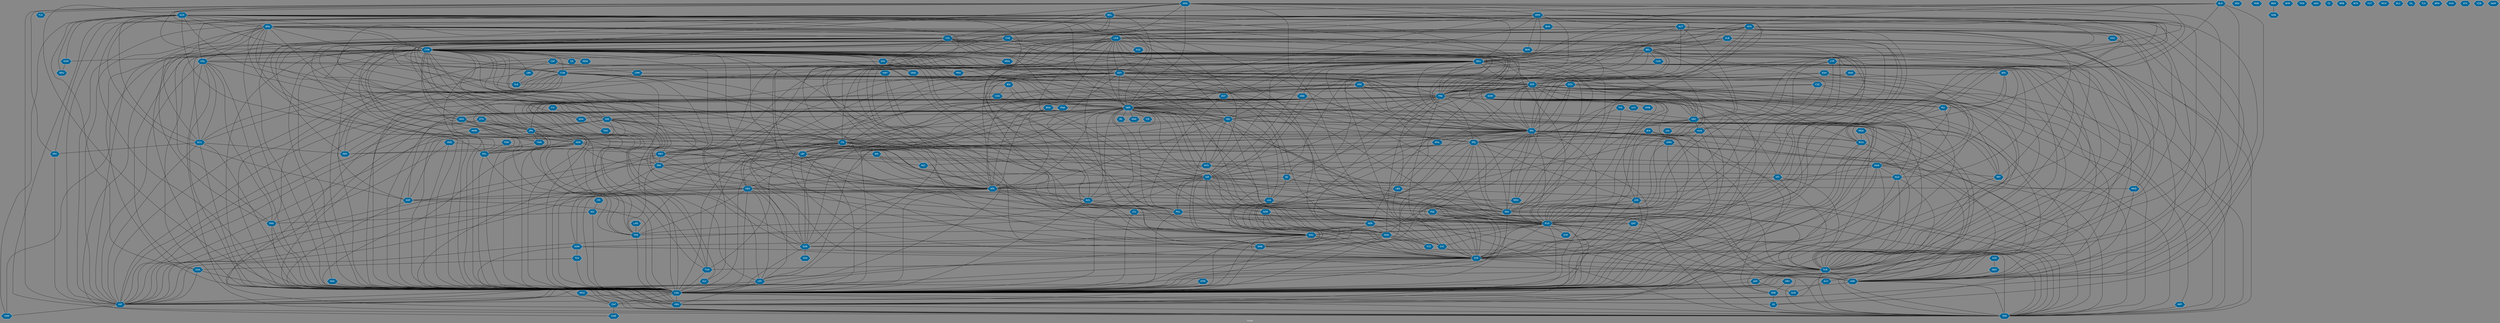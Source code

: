 // Countries together in item graph
graph {
	graph [bgcolor="#888888" fontcolor=white fontsize=12 label="Graph" outputorder=edgesfirst overlap=prism]
	node [color=white fillcolor="#006699" fontcolor=white fontname=Helvetica shape=hexagon style=filled]
	edge [arrowhead=open color=black fontcolor=white fontname=Courier fontsize=12]
		GRC [label=GRC]
		IDN [label=IDN]
		CHN [label=CHN]
		DEU [label=DEU]
		UKR [label=UKR]
		RUS [label=RUS]
		POL [label=POL]
		AFG [label=AFG]
		TUR [label=TUR]
		ARM [label=ARM]
		VAT [label=VAT]
		USA [label=USA]
		BIH [label=BIH]
		ISR [label=ISR]
		PSE [label=PSE]
		CUB [label=CUB]
		VEN [label=VEN]
		ESP [label=ESP]
		IRN [label=IRN]
		SAU [label=SAU]
		SYR [label=SYR]
		NGA [label=NGA]
		PAN [label=PAN]
		IRQ [label=IRQ]
		BGD [label=BGD]
		ITA [label=ITA]
		FRA [label=FRA]
		GBR [label=GBR]
		KEN [label=KEN]
		SOM [label=SOM]
		XK [label=XK]
		NPL [label=NPL]
		YEM [label=YEM]
		COL [label=COL]
		CAN [label=CAN]
		NLD [label=NLD]
		SEN [label=SEN]
		BEL [label=BEL]
		EGY [label=EGY]
		PAK [label=PAK]
		MAR [label=MAR]
		VNM [label=VNM]
		AUS [label=AUS]
		BOL [label=BOL]
		CHL [label=CHL]
		NER [label=NER]
		IND [label=IND]
		ESH [label=ESH]
		NZL [label=NZL]
		BRA [label=BRA]
		MEX [label=MEX]
		ZAF [label=ZAF]
		TUN [label=TUN]
		MNE [label=MNE]
		MMR [label=MMR]
		CYP [label=CYP]
		FIN [label=FIN]
		ECU [label=ECU]
		THA [label=THA]
		LBY [label=LBY]
		PHL [label=PHL]
		ARG [label=ARG]
		LBN [label=LBN]
		JPN [label=JPN]
		AUT [label=AUT]
		AZE [label=AZE]
		CHE [label=CHE]
		MNG [label=MNG]
		QAT [label=QAT]
		URY [label=URY]
		UGA [label=UGA]
		ROU [label=ROU]
		RWA [label=RWA]
		SSD [label=SSD]
		SDN [label=SDN]
		HTI [label=HTI]
		HKG [label=HKG]
		SGP [label=SGP]
		LTU [label=LTU]
		MLT [label=MLT]
		KOR [label=KOR]
		HUN [label=HUN]
		LKA [label=LKA]
		PRK [label=PRK]
		DZA [label=DZA]
		GTM [label=GTM]
		GAB [label=GAB]
		LAO [label=LAO]
		JAM [label=JAM]
		KHM [label=KHM]
		HND [label=HND]
		DNK [label=DNK]
		MYS [label=MYS]
		DOM [label=DOM]
		SLV [label=SLV]
		LBR [label=LBR]
		BHR [label=BHR]
		BDI [label=BDI]
		SLE [label=SLE]
		TZA [label=TZA]
		GHA [label=GHA]
		SRB [label=SRB]
		CZE [label=CZE]
		MKD [label=MKD]
		MHL [label=MHL]
		MLI [label=MLI]
		EST [label=EST]
		ZWE [label=ZWE]
		TCD [label=TCD]
		KAZ [label=KAZ]
		COG [label=COG]
		SVK [label=SVK]
		TKM [label=TKM]
		NOR [label=NOR]
		BFA [label=BFA]
		PER [label=PER]
		MDV [label=MDV]
		GIN [label=GIN]
		TWN [label=TWN]
		ARE [label=ARE]
		BLR [label=BLR]
		BGR [label=BGR]
		PRT [label=PRT]
		IRL [label=IRL]
		NIC [label=NIC]
		CRI [label=CRI]
		GUY [label=GUY]
		CAF [label=CAF]
		TGO [label=TGO]
		ETH [label=ETH]
		NRU [label=NRU]
		ERI [label=ERI]
		JOR [label=JOR]
		CIV [label=CIV]
		OMN [label=OMN]
		GNQ [label=GNQ]
		PRY [label=PRY]
		SYC [label=SYC]
		HRV [label=HRV]
		AGO [label=AGO]
		MAC [label=MAC]
		FJI [label=FJI]
		MWI [label=MWI]
		GEO [label=GEO]
		ALB [label=ALB]
		KWT [label=KWT]
		SWE [label=SWE]
		AND [label=AND]
		BRB [label=BRB]
		BTN [label=BTN]
		CMR [label=CMR]
		MOZ [label=MOZ]
		DJI [label=DJI]
		PNG [label=PNG]
		MDA [label=MDA]
		TJK [label=TJK]
		SUR [label=SUR]
		VUT [label=VUT]
		MDG [label=MDG]
		BHS [label=BHS]
		BEN [label=BEN]
		MCO [label=MCO]
		BLZ [label=BLZ]
		ISL [label=ISL]
		TLS [label=TLS]
		LUX [label=LUX]
		COD [label=COD]
		BRN [label=BRN]
		GMB [label=GMB]
		KGZ [label=KGZ]
		LVA [label=LVA]
		SVN [label=SVN]
		MRT [label=MRT]
		ATG [label=ATG]
		UZB [label=UZB]
		FLK [label=FLK]
		NAM [label=NAM]
		VIR [label=VIR]
		FSM [label=FSM]
			CHL -- ITA [weight=2]
			DEU -- ITA [weight=1]
			GBR -- UKR [weight=5]
			IDN -- MMR [weight=1]
			COL -- VAT [weight=6]
			FRA -- NLD [weight=26]
			USA -- VAT [weight=38]
			ETH -- LBY [weight=39]
			CHN -- NPL [weight=50]
			FRA -- IRN [weight=20]
			AUT -- TUR [weight=8]
			COL -- ECU [weight=1]
			ARG -- USA [weight=8]
			BRA -- ESP [weight=7]
			NIC -- RUS [weight=3]
			THA -- USA [weight=6]
			BEL -- MKD [weight=1]
			CAN -- GBR [weight=9]
			HKG -- ZAF [weight=1]
			EGY -- GRC [weight=2]
			ARM -- CAN [weight=1]
			BFA -- DZA [weight=2]
			GBR -- ISR [weight=1]
			ESP -- ROU [weight=1]
			CHN -- MEX [weight=3]
			COL -- VEN [weight=3]
			ARG -- TUR [weight=3]
			AUS -- FRA [weight=6]
			PRT -- TUR [weight=3]
			BEL -- GRC [weight=1]
			JPN -- PHL [weight=1]
			CHN -- ZWE [weight=1]
			AFG -- ROU [weight=1]
			ARE -- YEM [weight=8]
			ARG -- NPL [weight=6]
			LBY -- USA [weight=7]
			COG -- RWA [weight=7]
			ARG -- DEU [weight=1]
			ARM -- ESP [weight=1]
			FRA -- YEM [weight=2]
			GBR -- VIR [weight=2]
			USA -- YEM [weight=53]
			ARE -- SRB [weight=1]
			JPN -- TWN [weight=8]
			MAR -- TUR [weight=1]
			LAO -- THA [weight=1]
			BOL -- FRA [weight=1]
			IDN -- PAK [weight=7]
			VAT -- VNM [weight=1]
			DEU -- POL [weight=7]
			MEX -- PRK [weight=12]
			CAF -- FRA [weight=12]
			ROU -- USA [weight=4]
			KOR -- PRK [weight=14]
			CHL -- SYC [weight=1]
			NGA -- USA [weight=17]
			BFA -- MLI [weight=5]
			KOR -- USA [weight=24]
			LBY -- SYR [weight=1]
			DEU -- SWE [weight=1]
			MDA -- ROU [weight=1]
			EGY -- YEM [weight=8]
			DOM -- GBR [weight=2]
			CHE -- CHN [weight=3]
			ESP -- HTI [weight=1]
			CHN -- IDN [weight=37]
			AFG -- SAU [weight=1]
			ARG -- PRY [weight=1]
			FRA -- LBY [weight=1]
			HUN -- USA [weight=3]
			AUS -- SGP [weight=1]
			CHN -- IND [weight=27]
			CUB -- ESP [weight=3]
			CHN -- SWE [weight=1]
			ISR -- THA [weight=3]
			AUS -- IRQ [weight=7]
			ITA -- PAK [weight=9]
			NLD -- UKR [weight=2]
			MAR -- NGA [weight=1]
			CAN -- CHN [weight=8]
			GBR -- IND [weight=17]
			BGD -- YEM [weight=2]
			BFA -- ROU [weight=7]
			ARG -- FRA [weight=1]
			LBN -- SYR [weight=6]
			ESP -- SYR [weight=5]
			CHN -- FRA [weight=11]
			CUB -- VAT [weight=55]
			IDN -- NGA [weight=6]
			AUS -- SLE [weight=1]
			BGR -- USA [weight=1]
			IRN -- SYR [weight=18]
			BOL -- VAT [weight=21]
			ESP -- RUS [weight=1]
			KEN -- USA [weight=12]
			CHL -- VAT [weight=3]
			SLV -- USA [weight=4]
			CHL -- MEX [weight=3]
			ARE -- JPN [weight=1]
			AUS -- GBR [weight=24]
			NPL -- SGP [weight=1]
			GBR -- SDN [weight=5]
			IRN -- RUS [weight=124]
			AUT -- ITA [weight=1]
			USA -- ZAF [weight=2]
			DZA -- IRN [weight=2]
			ARE -- IRN [weight=5]
			IND -- NGA [weight=1]
			ALB -- BEL [weight=1]
			CAF -- KEN [weight=2]
			HTI -- TUR [weight=1]
			CAN -- IDN [weight=6]
			SYR -- URY [weight=3]
			EGY -- MEX [weight=1]
			ALB -- MKD [weight=3]
			GBR -- SWE [weight=3]
			CHL -- NPL [weight=21]
			FRA -- GMB [weight=1]
			CAN -- HKG [weight=1]
			SWE -- USA [weight=2]
			HTI -- USA [weight=4]
			CHN -- ITA [weight=1]
			CHE -- JPN [weight=2]
			NLD -- USA [weight=2]
			KEN -- URY [weight=1]
			FRA -- SYR [weight=21]
			MEX -- USA [weight=35]
			IRN -- VEN [weight=2]
			CHN -- MNG [weight=5]
			CAN -- CUB [weight=1]
			FRA -- LUX [weight=3]
			AND -- VEN [weight=2]
			CAN -- FRA [weight=2]
			ITA -- NPL [weight=1]
			EGY -- IRN [weight=1]
			FRA -- TWN [weight=1]
			FRA -- RUS [weight=28]
			DZA -- YEM [weight=1]
			LKA -- YEM [weight=3]
			DNK -- ISR [weight=1]
			AUT -- UKR [weight=2]
			IRN -- ROU [weight=1]
			CMR -- USA [weight=1]
			NPL -- VEN [weight=8]
			POL -- RUS [weight=45]
			BGD -- LBY [weight=3]
			CHL -- RUS [weight=3]
			FIN -- GRC [weight=3]
			RUS -- SYC [weight=2]
			GBR -- USA [weight=20]
			GBR -- ZAF [weight=1]
			SYR -- TUN [weight=7]
			GIN -- LBR [weight=2]
			AFG -- SYR [weight=1]
			AUS -- NPL [weight=10]
			ISR -- SYR [weight=22]
			AUT -- KAZ [weight=4]
			SYR -- USA [weight=9]
			ARM -- URY [weight=1]
			ALB -- DEU [weight=1]
			BEL -- NPL [weight=14]
			CUB -- FRA [weight=7]
			IRN -- PRK [weight=3]
			DEU -- ECU [weight=1]
			PRK -- SYC [weight=2]
			COG -- USA [weight=1]
			MAR -- PRT [weight=2]
			IRQ -- USA [weight=56]
			CHN -- IRN [weight=11]
			TZA -- USA [weight=2]
			GIN -- GNQ [weight=2]
			IDN -- NZL [weight=1]
			BOL -- HUN [weight=1]
			BEL -- DEU [weight=1]
			RUS -- SVK [weight=1]
			BRA -- COL [weight=2]
			HUN -- POL [weight=1]
			ARG -- GBR [weight=29]
			CHE -- USA [weight=1]
			MOZ -- ZAF [weight=4]
			IDN -- SDN [weight=3]
			CHE -- DEU [weight=1]
			BLR -- DEU [weight=3]
			RUS -- VAT [weight=1]
			BLR -- BOL [weight=1]
			MMR -- THA [weight=1]
			JPN -- UKR [weight=1]
			CAN -- MEX [weight=2]
			AUS -- PHL [weight=2]
			RUS -- VEN [weight=3]
			ISR -- NOR [weight=1]
			USA -- VEN [weight=73]
			AUT -- USA [weight=2]
			FRA -- NGA [weight=1]
			MDA -- UKR [weight=1]
			COL -- USA [weight=8]
			POL -- UKR [weight=2]
			CHN -- MYS [weight=7]
			ESH -- ESP [weight=1]
			CHN -- YEM [weight=22]
			PRK -- RUS [weight=16]
			FRA -- POL [weight=5]
			FRA -- RWA [weight=7]
			EGY -- TUR [weight=4]
			AZE -- GEO [weight=1]
			NPL -- USA [weight=31]
			IND -- NPL [weight=45]
			AUS -- VNM [weight=2]
			NGA -- YEM [weight=1]
			UGA -- VAT [weight=1]
			KWT -- SYR [weight=1]
			CHN -- PRK [weight=11]
			CUB -- MEX [weight=2]
			CUB -- PAN [weight=67]
			PHL -- THA [weight=1]
			MEX -- VEN [weight=1]
			BOL -- ECU [weight=10]
			CAN -- USA [weight=15]
			BRA -- RUS [weight=1]
			GBR -- YEM [weight=3]
			URY -- USA [weight=16]
			SAU -- SWE [weight=5]
			CHN -- TUR [weight=3]
			CHN -- SAU [weight=4]
			ARE -- NPL [weight=1]
			ISR -- PSE [weight=171]
			ARE -- FRA [weight=3]
			FRA -- MAR [weight=4]
			ERI -- ISR [weight=1]
			FRA -- IND [weight=29]
			AFG -- FRA [weight=1]
			CAN -- RUS [weight=3]
			CHN -- JAM [weight=3]
			ARG -- ARM [weight=3]
			AFG -- CHE [weight=1]
			ITA -- KEN [weight=1]
			HRV -- SRB [weight=7]
			EST -- RUS [weight=1]
			NGA -- SYC [weight=2]
			CAN -- SYR [weight=4]
			CAF -- USA [weight=1]
			ISR -- UKR [weight=4]
			ITA -- MLT [weight=7]
			BOL -- CUB [weight=3]
			CHN -- GIN [weight=2]
			TUR -- USA [weight=6]
			FRA -- MLI [weight=31]
			GBR -- VAT [weight=1]
			DEU -- ESP [weight=4]
			ISR -- LBN [weight=5]
			CUB -- JAM [weight=3]
			JAM -- SUR [weight=3]
			CUB -- RUS [weight=5]
			CHL -- PER [weight=3]
			ITA -- MAR [weight=1]
			EGY -- JOR [weight=1]
			COL -- CUB [weight=5]
			MAR -- NLD [weight=2]
			AUS -- USA [weight=11]
			ESP -- TUR [weight=4]
			KEN -- LKA [weight=2]
			KEN -- THA [weight=3]
			DNK -- IRN [weight=1]
			ALB -- XK [weight=3]
			DOM -- USA [weight=2]
			COG -- TCD [weight=1]
			SAU -- SYR [weight=1]
			GBR -- HKG [weight=16]
			CHN -- SDN [weight=1]
			SWE -- VAT [weight=2]
			GBR -- LBY [weight=3]
			CHN -- GNQ [weight=2]
			AFG -- PAK [weight=6]
			IRQ -- RUS [weight=2]
			IDN -- JPN [weight=13]
			JPN -- PRK [weight=2]
			BLR -- UKR [weight=6]
			DEU -- EGY [weight=1]
			IRN -- KOR [weight=2]
			CHN -- JPN [weight=101]
			CHN -- VEN [weight=3]
			MDV -- PAK [weight=1]
			IRQ -- SAU [weight=7]
			IRQ -- SYR [weight=66]
			CHN -- NZL [weight=3]
			BLR -- CHN [weight=2]
			ISR -- USA [weight=49]
			DEU -- GRC [weight=46]
			GIN -- SLE [weight=2]
			CHL -- GBR [weight=1]
			GBR -- RUS [weight=21]
			KEN -- SOM [weight=98]
			ARM -- VAT [weight=88]
			MYS -- UKR [weight=2]
			CHL -- USA [weight=5]
			AUS -- IDN [weight=78]
			DZA -- MLI [weight=4]
			POL -- USA [weight=23]
			KOR -- YEM [weight=1]
			BOL -- USA [weight=13]
			ECU -- VAT [weight=12]
			GBR -- SYR [weight=39]
			GBR -- IDN [weight=2]
			GIN -- PNG [weight=10]
			CHN -- THA [weight=4]
			HND -- USA [weight=2]
			CAN -- RWA [weight=1]
			IND -- PAK [weight=44]
			FRA -- ITA [weight=3]
			CHN -- KEN [weight=5]
			ETH -- VAT [weight=6]
			CHN -- LKA [weight=6]
			IND -- LKA [weight=1]
			PAN -- VEN [weight=11]
			ESP -- FRA [weight=6]
			LBY -- MAR [weight=6]
			BRA -- ITA [weight=1]
			DEU -- MAR [weight=1]
			TUR -- UKR [weight=3]
			AFG -- IRN [weight=5]
			CHN -- MMR [weight=11]
			CHN -- MDV [weight=1]
			ARG -- CHL [weight=14]
			CHN -- SGP [weight=2]
			EGY -- SDN [weight=2]
			KWT -- SLE [weight=1]
			BOL -- GBR [weight=1]
			COL -- PAN [weight=4]
			LBY -- MLT [weight=1]
			FRA -- SDN [weight=4]
			GBR -- SAU [weight=2]
			MLI -- ROU [weight=5]
			JOR -- USA [weight=2]
			ARM -- SYR [weight=1]
			IRN -- TUR [weight=21]
			ITA -- SDN [weight=2]
			IRN -- SAU [weight=94]
			GTM -- USA [weight=2]
			CHN -- NGA [weight=3]
			FRA -- LBN [weight=8]
			UKR -- YEM [weight=1]
			PRK -- THA [weight=1]
			ROU -- TUR [weight=1]
			BDI -- USA [weight=3]
			FRA -- NPL [weight=30]
			LKA -- USA [weight=1]
			NGA -- TCD [weight=3]
			ESH -- FRA [weight=1]
			JOR -- PSE [weight=1]
			SDN -- USA [weight=2]
			KWT -- SAU [weight=1]
			ISR -- RUS [weight=16]
			BRA -- KOR [weight=2]
			AUS -- IRN [weight=11]
			BOL -- IRN [weight=3]
			FRA -- IRQ [weight=5]
			GBR -- NZL [weight=4]
			IND -- ITA [weight=2]
			IRN -- MDV [weight=1]
			EGY -- NGA [weight=6]
			ESP -- LBY [weight=15]
			NER -- NGA [weight=3]
			ARG -- BRA [weight=2]
			IRN -- OMN [weight=5]
			DEU -- DNK [weight=1]
			JPN -- KOR [weight=19]
			ITA -- LBY [weight=50]
			FRA -- VAT [weight=23]
			EGY -- NPL [weight=1]
			FRA -- TUR [weight=1]
			IRQ -- YEM [weight=5]
			DZA -- IRQ [weight=1]
			BEL -- SYR [weight=2]
			MDA -- RUS [weight=3]
			IRQ -- SWE [weight=3]
			BEN -- GAB [weight=2]
			SAU -- SOM [weight=2]
			NPL -- PAK [weight=2]
			FRA -- QAT [weight=12]
			IND -- YEM [weight=15]
			BEL -- RUS [weight=1]
			NIC -- PAN [weight=1]
			CUB -- USA [weight=495]
			FIN -- RUS [weight=8]
			PAN -- USA [weight=61]
			SRB -- XK [weight=7]
			LBR -- SLE [weight=2]
			DEU -- IND [weight=2]
			RUS -- YEM [weight=29]
			GRC -- MLT [weight=2]
			NGA -- SYR [weight=1]
			PAK -- TUR [weight=5]
			CYP -- GRC [weight=9]
			SYC -- SYR [weight=1]
			FRA -- UKR [weight=10]
			ESP -- LBN [weight=4]
			IDN -- SAU [weight=2]
			ESP -- NER [weight=1]
			CAN -- NGA [weight=3]
			CRI -- NIC [weight=9]
			CHN -- HKG [weight=24]
			HKG -- USA [weight=1]
			FRA -- IDN [weight=38]
			SYR -- TUR [weight=36]
			CHN -- MAC [weight=2]
			QAT -- TUR [weight=2]
			EST -- POL [weight=3]
			EGY -- ITA [weight=1]
			SAU -- YEM [weight=358]
			LBY -- SDN [weight=2]
			AUT -- GRC [weight=1]
			CHE -- SYR [weight=6]
			ARM -- TUR [weight=128]
			BIH -- SRB [weight=7]
			AND -- ESP [weight=1]
			GBR -- ROU [weight=1]
			AFG -- GBR [weight=1]
			MLI -- NLD [weight=27]
			ESH -- MAR [weight=4]
			DEU -- GBR [weight=3]
			CUB -- ECU [weight=4]
			GBR -- PRT [weight=3]
			ARG -- ESP [weight=6]
			KOR -- RUS [weight=2]
			BRA -- USA [weight=11]
			DEU -- NPL [weight=1]
			ARG -- VAT [weight=17]
			BHS -- HTI [weight=1]
			IRN -- UKR [weight=1]
			ESP -- IND [weight=4]
			CHN -- DEU [weight=1]
			OMN -- PAK [weight=1]
			ITA -- NER [weight=2]
			SAU -- TUR [weight=8]
			LBR -- USA [weight=2]
			FRA -- JOR [weight=3]
			FRA -- VEN [weight=1]
			CHN -- ISR [weight=2]
			CAN -- JPN [weight=8]
			ETH -- USA [weight=4]
			JOR -- SYR [weight=23]
			HND -- PAN [weight=1]
			CZE -- USA [weight=4]
			CHN -- UGA [weight=1]
			ETH -- JPN [weight=1]
			BLR -- FRA [weight=1]
			CUB -- IRN [weight=5]
			ARM -- ISR [weight=6]
			PRK -- USA [weight=10]
			HKG -- NPL [weight=1]
			ARG -- CHN [weight=2]
			PAK -- YEM [weight=82]
			ARM -- DEU [weight=28]
			ARE -- USA [weight=8]
			COG -- THA [weight=1]
			IRQ -- LBY [weight=1]
			CYP -- RUS [weight=1]
			AUS -- EGY [weight=1]
			CAN -- NPL [weight=9]
			BRA -- VAT [weight=1]
			DEU -- GUY [weight=1]
			BOL -- COL [weight=16]
			BOL -- PRY [weight=1]
			QAT -- USA [weight=1]
			ARM -- RUS [weight=8]
			CHN -- EGY [weight=2]
			HUN -- IRQ [weight=2]
			TUR -- YEM [weight=17]
			FRA -- NER [weight=1]
			CZE -- IRQ [weight=1]
			IND -- USA [weight=22]
			IRN -- SDN [weight=1]
			EGY -- KEN [weight=1]
			CHN -- TWN [weight=23]
			AUT -- CHE [weight=1]
			KOR -- THA [weight=1]
			COL -- YEM [weight=1]
			DZA -- FRA [weight=4]
			GBR -- PAK [weight=3]
			RUS -- TUR [weight=7]
			EGY -- USA [weight=29]
			CHL -- CHN [weight=2]
			HKG -- PHL [weight=1]
			LBN -- YEM [weight=1]
			GBR -- IRL [weight=3]
			IRQ -- SYC [weight=1]
			IRQ -- PAK [weight=1]
			BEL -- CUB [weight=1]
			KOR -- LBY [weight=21]
			CAN -- PHL [weight=1]
			HND -- MEX [weight=1]
			FRA -- MEX [weight=1]
			ZAF -- ZWE [weight=4]
			CAF -- CMR [weight=2]
			DEU -- EST [weight=3]
			FRA -- GRC [weight=3]
			IRN -- PSE [weight=1]
			JOR -- YEM [weight=3]
			IRN -- YEM [weight=186]
			CAN -- MNG [weight=1]
			SOM -- SYR [weight=1]
			TUN -- USA [weight=3]
			AUS -- NRU [weight=2]
			KOR -- TUN [weight=1]
			BGR -- TUR [weight=2]
			MEX -- SYR [weight=2]
			FRA -- USA [weight=24]
			CIV -- GHA [weight=6]
			JAM -- USA [weight=17]
			ECU -- PER [weight=1]
			FRA -- GBR [weight=18]
			ITA -- TUR [weight=3]
			GEO -- UKR [weight=1]
			IRN -- IRQ [weight=12]
			GRC -- ITA [weight=1]
			SWE -- SYR [weight=8]
			ECU -- PRY [weight=1]
			CZE -- FRA [weight=3]
			EGY -- ESP [weight=1]
			BDI -- COG [weight=1]
			BHS -- CAN [weight=1]
			NPL -- URY [weight=1]
			GBR -- NPL [weight=46]
			TWN -- USA [weight=6]
			CHN -- MDG [weight=1]
			CHL -- VEN [weight=6]
			ARM -- CYP [weight=2]
			AFG -- IND [weight=11]
			DEU -- NLD [weight=3]
			IDN -- PHL [weight=13]
			NIC -- USA [weight=2]
			BOL -- UKR [weight=2]
			NZL -- USA [weight=2]
			CHL -- KOR [weight=2]
			IRQ -- JOR [weight=10]
			PAK -- RUS [weight=3]
			CHN -- PHL [weight=38]
			KEN -- SYR [weight=3]
			ETH -- ISR [weight=3]
			GBR -- NOR [weight=1]
			RUS -- UKR [weight=190]
			ITA -- USA [weight=38]
			ESP -- PRT [weight=3]
			IRN -- USA [weight=331]
			GRC -- USA [weight=13]
			GBR -- POL [weight=4]
			QAT -- SAU [weight=2]
			TZA -- UGA [weight=1]
			NLD -- NPL [weight=3]
			ESP -- USA [weight=3]
			DJI -- YEM [weight=6]
			CHN -- KOR [weight=7]
			HTI -- NPL [weight=1]
			CZE -- UKR [weight=1]
			ARM -- FRA [weight=7]
			BEL -- UKR [weight=1]
			SGP -- USA [weight=1]
			CYP -- HUN [weight=1]
			BGD -- IND [weight=2]
			AUS -- UGA [weight=2]
			CMR -- ESP [weight=1]
			ARM -- BGR [weight=3]
			DEU -- UKR [weight=29]
			PSE -- RUS [weight=1]
			EGY -- SAU [weight=6]
			GHA -- TGO [weight=1]
			OMN -- YEM [weight=2]
			IDN -- NPL [weight=2]
			HKG -- JPN [weight=1]
			MAR -- USA [weight=4]
			CHN -- LBR [weight=1]
			PSE -- QAT [weight=2]
			NPL -- VAT [weight=8]
			CAN -- UKR [weight=10]
			SYR -- YEM [weight=1]
			PSE -- SYR [weight=41]
			CHN -- TJK [weight=1]
			IRQ -- KEN [weight=3]
			HUN -- RUS [weight=1]
			CAN -- PNG [weight=2]
			BLR -- USA [weight=1]
			CHL -- PAN [weight=1]
			ARG -- SYC [weight=1]
			ITA -- PER [weight=1]
			DEU -- TUR [weight=12]
			NOR -- USA [weight=1]
			ROU -- SYR [weight=1]
			RUS -- THA [weight=1]
			GBR -- MWI [weight=1]
			ARM -- GBR [weight=2]
			ISR -- MKD [weight=1]
			RUS -- USA [weight=98]
			CHN -- DJI [weight=2]
			GBR -- NGA [weight=2]
			BRA -- VEN [weight=3]
			CHL -- HTI [weight=3]
			BRA -- CHN [weight=5]
			AUS -- CHN [weight=11]
			CHN -- PAK [weight=94]
			ARG -- CUB [weight=2]
			IRQ -- VAT [weight=5]
			AUS -- MDV [weight=1]
			ECU -- VEN [weight=1]
			PSE -- YEM [weight=1]
			NER -- TCD [weight=7]
			CUB -- SWE [weight=1]
			IRN -- VAT [weight=4]
			CHE -- FRA [weight=5]
			BRA -- IND [weight=4]
			COL -- ESP [weight=1]
			GBR -- IRN [weight=11]
			BRA -- CUB [weight=1]
			ARM -- UKR [weight=1]
			SYR -- VAT [weight=5]
			BEL -- COD [weight=1]
			ERI -- NPL [weight=1]
			LTU -- RUS [weight=4]
			FSM -- PHL [weight=1]
			CHE -- TUN [weight=1]
			BRA -- ECU [weight=1]
			GBR -- PSE [weight=1]
			IND -- SGP [weight=2]
			LBY -- VAT [weight=3]
			GBR -- GHA [weight=2]
			LBY -- TUN [weight=5]
			CYP -- TUR [weight=24]
			MYS -- USA [weight=6]
			GBR -- KEN [weight=1]
			NZL -- PSE [weight=1]
			AUT -- DEU [weight=1]
			ALB -- SYR [weight=1]
			SDN -- SSD [weight=11]
			ISR -- POL [weight=2]
			EGY -- PAK [weight=3]
			IND -- MYS [weight=1]
			AFG -- USA [weight=17]
			ARG -- RUS [weight=14]
			GUY -- SUR [weight=2]
			TUR -- VAT [weight=60]
			AFG -- YEM [weight=1]
			LTU -- USA [weight=4]
			CHN -- POL [weight=1]
			BIH -- IRQ [weight=1]
			BOL -- URY [weight=1]
			KAZ -- UKR [weight=2]
			IRN -- ISR [weight=187]
			BEL -- FRA [weight=7]
			CHL -- URY [weight=1]
			NOR -- YEM [weight=1]
			ESP -- IRN [weight=1]
			FIN -- SWE [weight=4]
			CHL -- IRN [weight=1]
			CAN -- IND [weight=14]
			CUB -- SLE [weight=1]
			AUT -- IRN [weight=16]
			GBR -- THA [weight=1]
			DEU -- SYR [weight=1]
			ECU -- USA [weight=8]
			CHN -- GRC [weight=4]
			AUS -- KHM [weight=8]
			POL -- VAT [weight=1]
			ALB -- ISR [weight=1]
			DEU -- YEM [weight=1]
			IND -- SAU [weight=1]
			BEL -- ISR [weight=5]
			MHL -- USA [weight=1]
			DEU -- DJI [weight=1]
			ARE -- PAK [weight=1]
			DEU -- RUS [weight=34]
			JPN -- USA [weight=115]
			CHN -- USA [weight=143]
			DEU -- LTU [weight=1]
			JPN -- VAT [weight=1]
			GRC -- TUR [weight=6]
			ISR -- NZL [weight=2]
			DJI -- KEN [weight=2]
			CHN -- GBR [weight=8]
			NOR -- RUS [weight=11]
			KEN -- VAT [weight=18]
			CHN -- COL [weight=1]
			MRT -- YEM [weight=5]
			ITA -- SOM [weight=2]
			CUB -- GBR [weight=4]
			COL -- URY [weight=1]
			BIH -- USA [weight=1]
			UGA -- USA [weight=1]
			OMN -- USA [weight=1]
			NOR -- SYR [weight=1]
			MAC -- USA [weight=4]
			NLD -- TUR [weight=7]
			NER -- SDN [weight=2]
			CHN -- GHA [weight=2]
			ITA -- VAT [weight=52]
			AUS -- YEM [weight=1]
			URY -- VEN [weight=2]
			CHL -- ESP [weight=1]
			FRA -- SAU [weight=5]
			EGY -- GBR [weight=2]
			UKR -- USA [weight=32]
			PSE -- USA [weight=2]
			BRA -- CHE [weight=1]
			BRA -- PAN [weight=1]
			SRB -- VAT [weight=2]
			MAR -- SYR [weight=2]
			GBR -- PER [weight=1]
			VEN -- YEM [weight=1]
			MEX -- MYS [weight=4]
			CAN -- SAU [weight=2]
			BRA -- PRT [weight=1]
			GBR -- IRQ [weight=2]
			CHN -- CUB [weight=5]
			GRC -- RUS [weight=64]
			SAU -- SDN [weight=1]
			DEU -- FRA [weight=17]
			SGP -- YEM [weight=1]
			IDN -- USA [weight=7]
			DEU -- PRK [weight=2]
			ESP -- VEN [weight=51]
			PHL -- USA [weight=16]
			CAN -- EGY [weight=3]
			ARE -- GBR [weight=2]
			PAK -- USA [weight=36]
			KHM -- NRU [weight=9]
			ISR -- SAU [weight=2]
			CHN -- KHM [weight=4]
			ITA -- SYR [weight=2]
			BRA -- CHL [weight=3]
			GRC -- LVA [weight=2]
			IRN -- MHL [weight=7]
			BDI -- RWA [weight=5]
			KOR -- PER [weight=1]
			BOL -- VEN [weight=3]
			BGD -- NPL [weight=3]
			USA -- XK [weight=1]
			MKD -- XK [weight=2]
			CAN -- URY [weight=1]
			NZL -- SYR [weight=3]
			CUB -- PER [weight=1]
			MEX -- NPL [weight=3]
			KEN -- MDV [weight=1]
			AUS -- NZL [weight=3]
			DZA -- LBY [weight=2]
			NGA -- ZAF [weight=17]
			DEU -- IRN [weight=32]
			ESH -- USA [weight=2]
			NOR -- SDN [weight=1]
			BOL -- LBY [weight=1]
			ESP -- NPL [weight=22]
			CHL -- IND [weight=2]
			CHE -- IRN [weight=1]
			MMR -- USA [weight=3]
			CHN -- VNM [weight=5]
			GRC -- HUN [weight=1]
			ERI -- PRK [weight=3]
			CHN -- DNK [weight=1]
			ARG -- FLK [weight=1]
			ESP -- GBR [weight=8]
			BDI -- GBR [weight=1]
			ISR -- NPL [weight=11]
			IDN -- YEM [weight=2]
			EGY -- LBY [weight=6]
			ARM -- AUT [weight=4]
			BEL -- IRN [weight=5]
			DEU -- ISR [weight=7]
			GRC -- SWE [weight=2]
			AUS -- BRA [weight=5]
			CUB -- VEN [weight=18]
			NPL -- NZL [weight=1]
			FRA -- JPN [weight=1]
			ITA -- TUN [weight=6]
			ESP -- GRC [weight=4]
			PRY -- VAT [weight=2]
			AUT -- FRA [weight=1]
			BOL -- BRA [weight=2]
			DJI -- LKA [weight=2]
			KOR -- PHL [weight=1]
			MYS -- NLD [weight=1]
			AFG -- CHN [weight=4]
			SOM -- TZA [weight=2]
			BIH -- SYR [weight=4]
			ESP -- ISR [weight=4]
			CAN -- GIN [weight=2]
			BRA -- IRN [weight=1]
			GBR -- TUR [weight=29]
			SOM -- YEM [weight=2]
			BRA -- IDN [weight=20]
			ESP -- SLV [weight=2]
			CAN -- KGZ [weight=1]
			IND -- IRN [weight=2]
			CUB -- POL [weight=2]
			MYS -- SGP [weight=3]
			AUS -- TUR [weight=5]
			ARM -- USA [weight=21]
			BEL -- IRQ [weight=4]
			URY -- VAT [weight=3]
			CHN -- RUS [weight=33]
			CHN -- ECU [weight=1]
			JPN -- RUS [weight=12]
			DEU -- USA [weight=24]
			GBR -- SGP [weight=1]
			PAK -- SAU [weight=43]
			RUS -- SAU [weight=2]
			LBN -- SAU [weight=9]
			ARG -- ISR [weight=1]
			CHE -- HKG [weight=2]
			RUS -- SYR [weight=22]
			ESP -- MAR [weight=17]
			CYP -- EGY [weight=2]
			BOL -- CHL [weight=20]
			BEL -- ESP [weight=1]
			IRN -- PAK [weight=28]
			ESP -- MRT [weight=1]
			BLR -- RUS [weight=8]
			EST -- GBR [weight=1]
			RUS -- SWE [weight=4]
			GBR -- MYS [weight=1]
			FRA -- TUN [weight=3]
			CUB -- SLV [weight=1]
			FRA -- PRT [weight=2]
			CZE -- RUS [weight=10]
			AUS -- MYS [weight=2]
			IRN -- LBN [weight=3]
			NGA -- SWE [weight=1]
			SAU -- USA [weight=20]
}